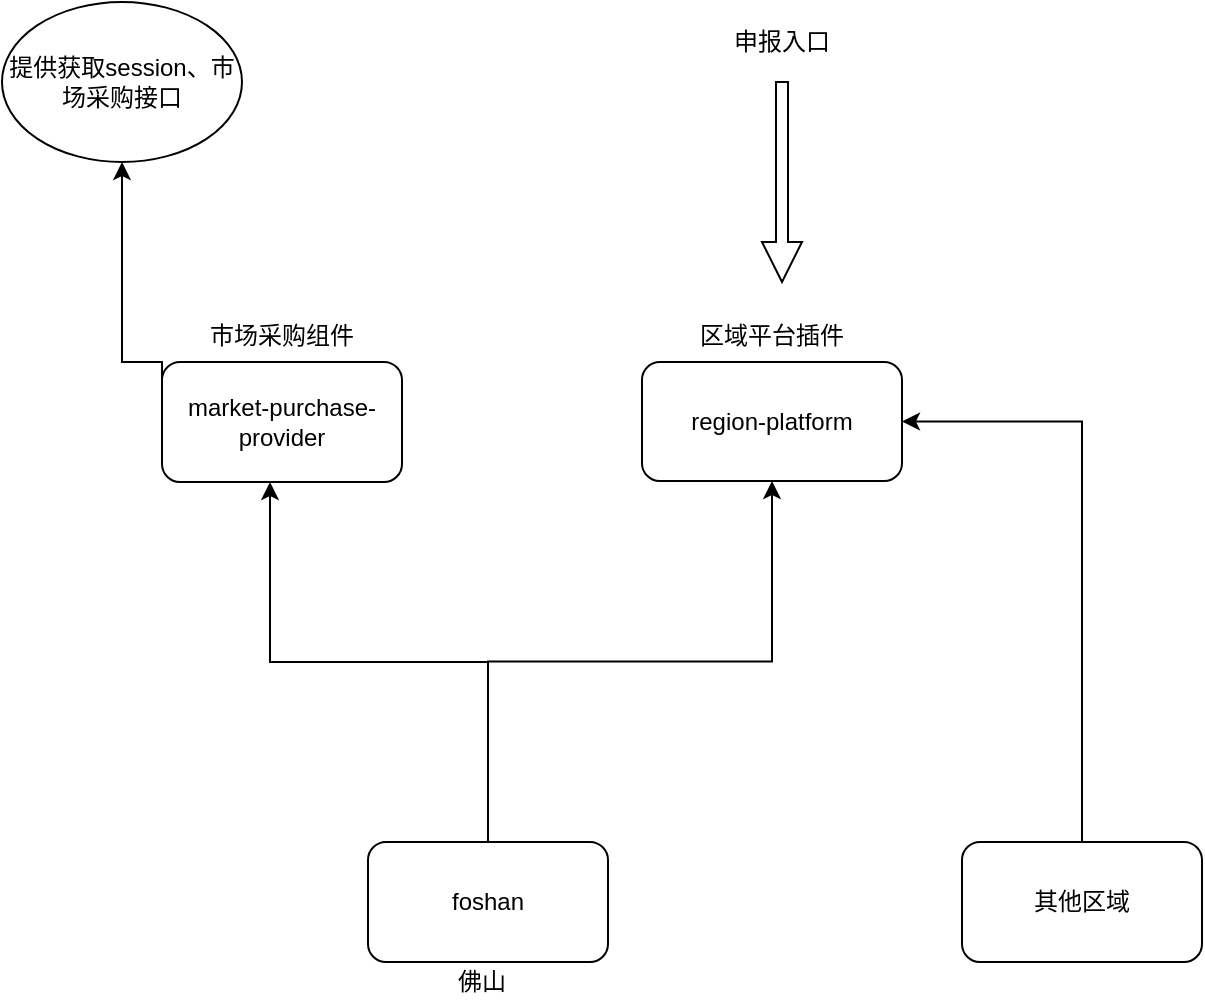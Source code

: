 <mxfile version="14.6.13" type="github">
  <diagram id="C5RBs43oDa-KdzZeNtuy" name="Page-1">
    <mxGraphModel dx="1422" dy="794" grid="1" gridSize="10" guides="1" tooltips="1" connect="1" arrows="1" fold="1" page="1" pageScale="1" pageWidth="827" pageHeight="1169" math="0" shadow="0">
      <root>
        <mxCell id="WIyWlLk6GJQsqaUBKTNV-0" />
        <mxCell id="WIyWlLk6GJQsqaUBKTNV-1" parent="WIyWlLk6GJQsqaUBKTNV-0" />
        <mxCell id="dBJiUUkti5pUjCc-3D_W-3" value="region-platform" style="rounded=1;whiteSpace=wrap;html=1;" vertex="1" parent="WIyWlLk6GJQsqaUBKTNV-1">
          <mxGeometry x="360" y="360" width="130" height="59.5" as="geometry" />
        </mxCell>
        <mxCell id="dBJiUUkti5pUjCc-3D_W-23" style="edgeStyle=orthogonalEdgeStyle;rounded=0;orthogonalLoop=1;jettySize=auto;html=1;exitX=0.5;exitY=0;exitDx=0;exitDy=0;entryX=0.45;entryY=1;entryDx=0;entryDy=0;entryPerimeter=0;" edge="1" parent="WIyWlLk6GJQsqaUBKTNV-1" source="dBJiUUkti5pUjCc-3D_W-5" target="dBJiUUkti5pUjCc-3D_W-15">
          <mxGeometry relative="1" as="geometry" />
        </mxCell>
        <mxCell id="dBJiUUkti5pUjCc-3D_W-24" style="edgeStyle=orthogonalEdgeStyle;rounded=0;orthogonalLoop=1;jettySize=auto;html=1;exitX=0.5;exitY=0;exitDx=0;exitDy=0;entryX=0.5;entryY=1;entryDx=0;entryDy=0;" edge="1" parent="WIyWlLk6GJQsqaUBKTNV-1" source="dBJiUUkti5pUjCc-3D_W-5" target="dBJiUUkti5pUjCc-3D_W-3">
          <mxGeometry relative="1" as="geometry" />
        </mxCell>
        <mxCell id="dBJiUUkti5pUjCc-3D_W-5" value="foshan" style="rounded=1;whiteSpace=wrap;html=1;" vertex="1" parent="WIyWlLk6GJQsqaUBKTNV-1">
          <mxGeometry x="223" y="600" width="120" height="60" as="geometry" />
        </mxCell>
        <mxCell id="dBJiUUkti5pUjCc-3D_W-10" value="区域平台插件" style="text;html=1;strokeColor=none;fillColor=none;align=center;verticalAlign=middle;whiteSpace=wrap;rounded=0;" vertex="1" parent="WIyWlLk6GJQsqaUBKTNV-1">
          <mxGeometry x="375" y="337" width="100" height="20" as="geometry" />
        </mxCell>
        <mxCell id="dBJiUUkti5pUjCc-3D_W-11" value="佛山" style="text;html=1;strokeColor=none;fillColor=none;align=center;verticalAlign=middle;whiteSpace=wrap;rounded=0;" vertex="1" parent="WIyWlLk6GJQsqaUBKTNV-1">
          <mxGeometry x="230" y="660" width="100" height="20" as="geometry" />
        </mxCell>
        <mxCell id="dBJiUUkti5pUjCc-3D_W-22" style="edgeStyle=orthogonalEdgeStyle;rounded=0;orthogonalLoop=1;jettySize=auto;html=1;exitX=0;exitY=0.5;exitDx=0;exitDy=0;entryX=0.5;entryY=1;entryDx=0;entryDy=0;" edge="1" parent="WIyWlLk6GJQsqaUBKTNV-1" source="dBJiUUkti5pUjCc-3D_W-15" target="dBJiUUkti5pUjCc-3D_W-21">
          <mxGeometry relative="1" as="geometry">
            <Array as="points">
              <mxPoint x="120" y="360" />
              <mxPoint x="100" y="360" />
            </Array>
          </mxGeometry>
        </mxCell>
        <mxCell id="dBJiUUkti5pUjCc-3D_W-15" value="market-purchase-provider" style="rounded=1;whiteSpace=wrap;html=1;" vertex="1" parent="WIyWlLk6GJQsqaUBKTNV-1">
          <mxGeometry x="120" y="360" width="120" height="60" as="geometry" />
        </mxCell>
        <mxCell id="dBJiUUkti5pUjCc-3D_W-18" value="市场采购组件" style="text;html=1;strokeColor=none;fillColor=none;align=center;verticalAlign=middle;whiteSpace=wrap;rounded=0;" vertex="1" parent="WIyWlLk6GJQsqaUBKTNV-1">
          <mxGeometry x="130" y="337" width="100" height="20" as="geometry" />
        </mxCell>
        <mxCell id="dBJiUUkti5pUjCc-3D_W-21" value="提供获取session、市场采购接口" style="ellipse;whiteSpace=wrap;html=1;" vertex="1" parent="WIyWlLk6GJQsqaUBKTNV-1">
          <mxGeometry x="40" y="180" width="120" height="80" as="geometry" />
        </mxCell>
        <mxCell id="dBJiUUkti5pUjCc-3D_W-28" value="" style="shape=singleArrow;direction=south;whiteSpace=wrap;html=1;" vertex="1" parent="WIyWlLk6GJQsqaUBKTNV-1">
          <mxGeometry x="420" y="220" width="20" height="100" as="geometry" />
        </mxCell>
        <mxCell id="dBJiUUkti5pUjCc-3D_W-30" value="申报入口" style="text;html=1;strokeColor=none;fillColor=none;align=center;verticalAlign=middle;whiteSpace=wrap;rounded=0;" vertex="1" parent="WIyWlLk6GJQsqaUBKTNV-1">
          <mxGeometry x="380" y="180" width="100" height="40" as="geometry" />
        </mxCell>
        <mxCell id="dBJiUUkti5pUjCc-3D_W-32" style="edgeStyle=orthogonalEdgeStyle;rounded=0;orthogonalLoop=1;jettySize=auto;html=1;exitX=0.5;exitY=0;exitDx=0;exitDy=0;entryX=1;entryY=0.5;entryDx=0;entryDy=0;" edge="1" parent="WIyWlLk6GJQsqaUBKTNV-1" source="dBJiUUkti5pUjCc-3D_W-31" target="dBJiUUkti5pUjCc-3D_W-3">
          <mxGeometry relative="1" as="geometry" />
        </mxCell>
        <mxCell id="dBJiUUkti5pUjCc-3D_W-31" value="其他区域" style="rounded=1;whiteSpace=wrap;html=1;" vertex="1" parent="WIyWlLk6GJQsqaUBKTNV-1">
          <mxGeometry x="520" y="600" width="120" height="60" as="geometry" />
        </mxCell>
      </root>
    </mxGraphModel>
  </diagram>
</mxfile>
